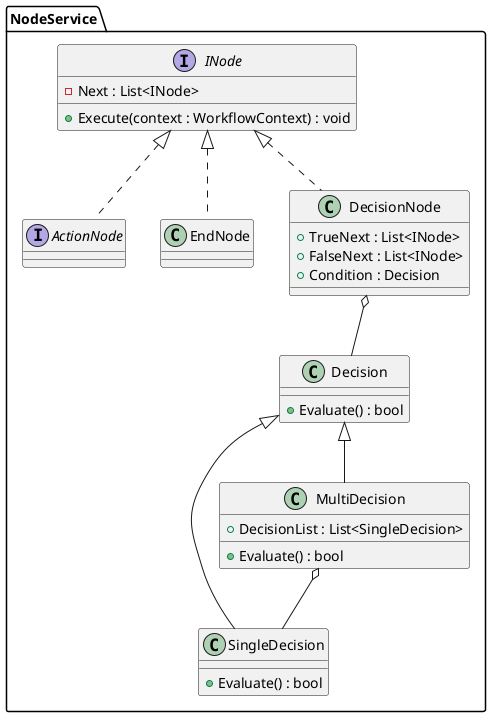 @startuml
package NodeService {
    interface INode {
        -Next : List<INode>
        +Execute(context : WorkflowContext) : void
    }
    interface ActionNode {
        
    }

    class EndNode
    class DecisionNode {
        +TrueNext : List<INode>
        +FalseNext : List<INode>
        +Condition : Decision
    }
    
    class SingleDecision {
         + Evaluate() : bool
    }
    
    class MultiDecision {
        +DecisionList : List<SingleDecision>
        +Evaluate() : bool
    }
    
    class Decision {
        +Evaluate() : bool
    }

}

INode <|.. EndNode
INode <|.. ActionNode
INode <|.. DecisionNode
DecisionNode o-- Decision
Decision <|-- SingleDecision 
Decision <|-- MultiDecision
MultiDecision o-- SingleDecision
@enduml